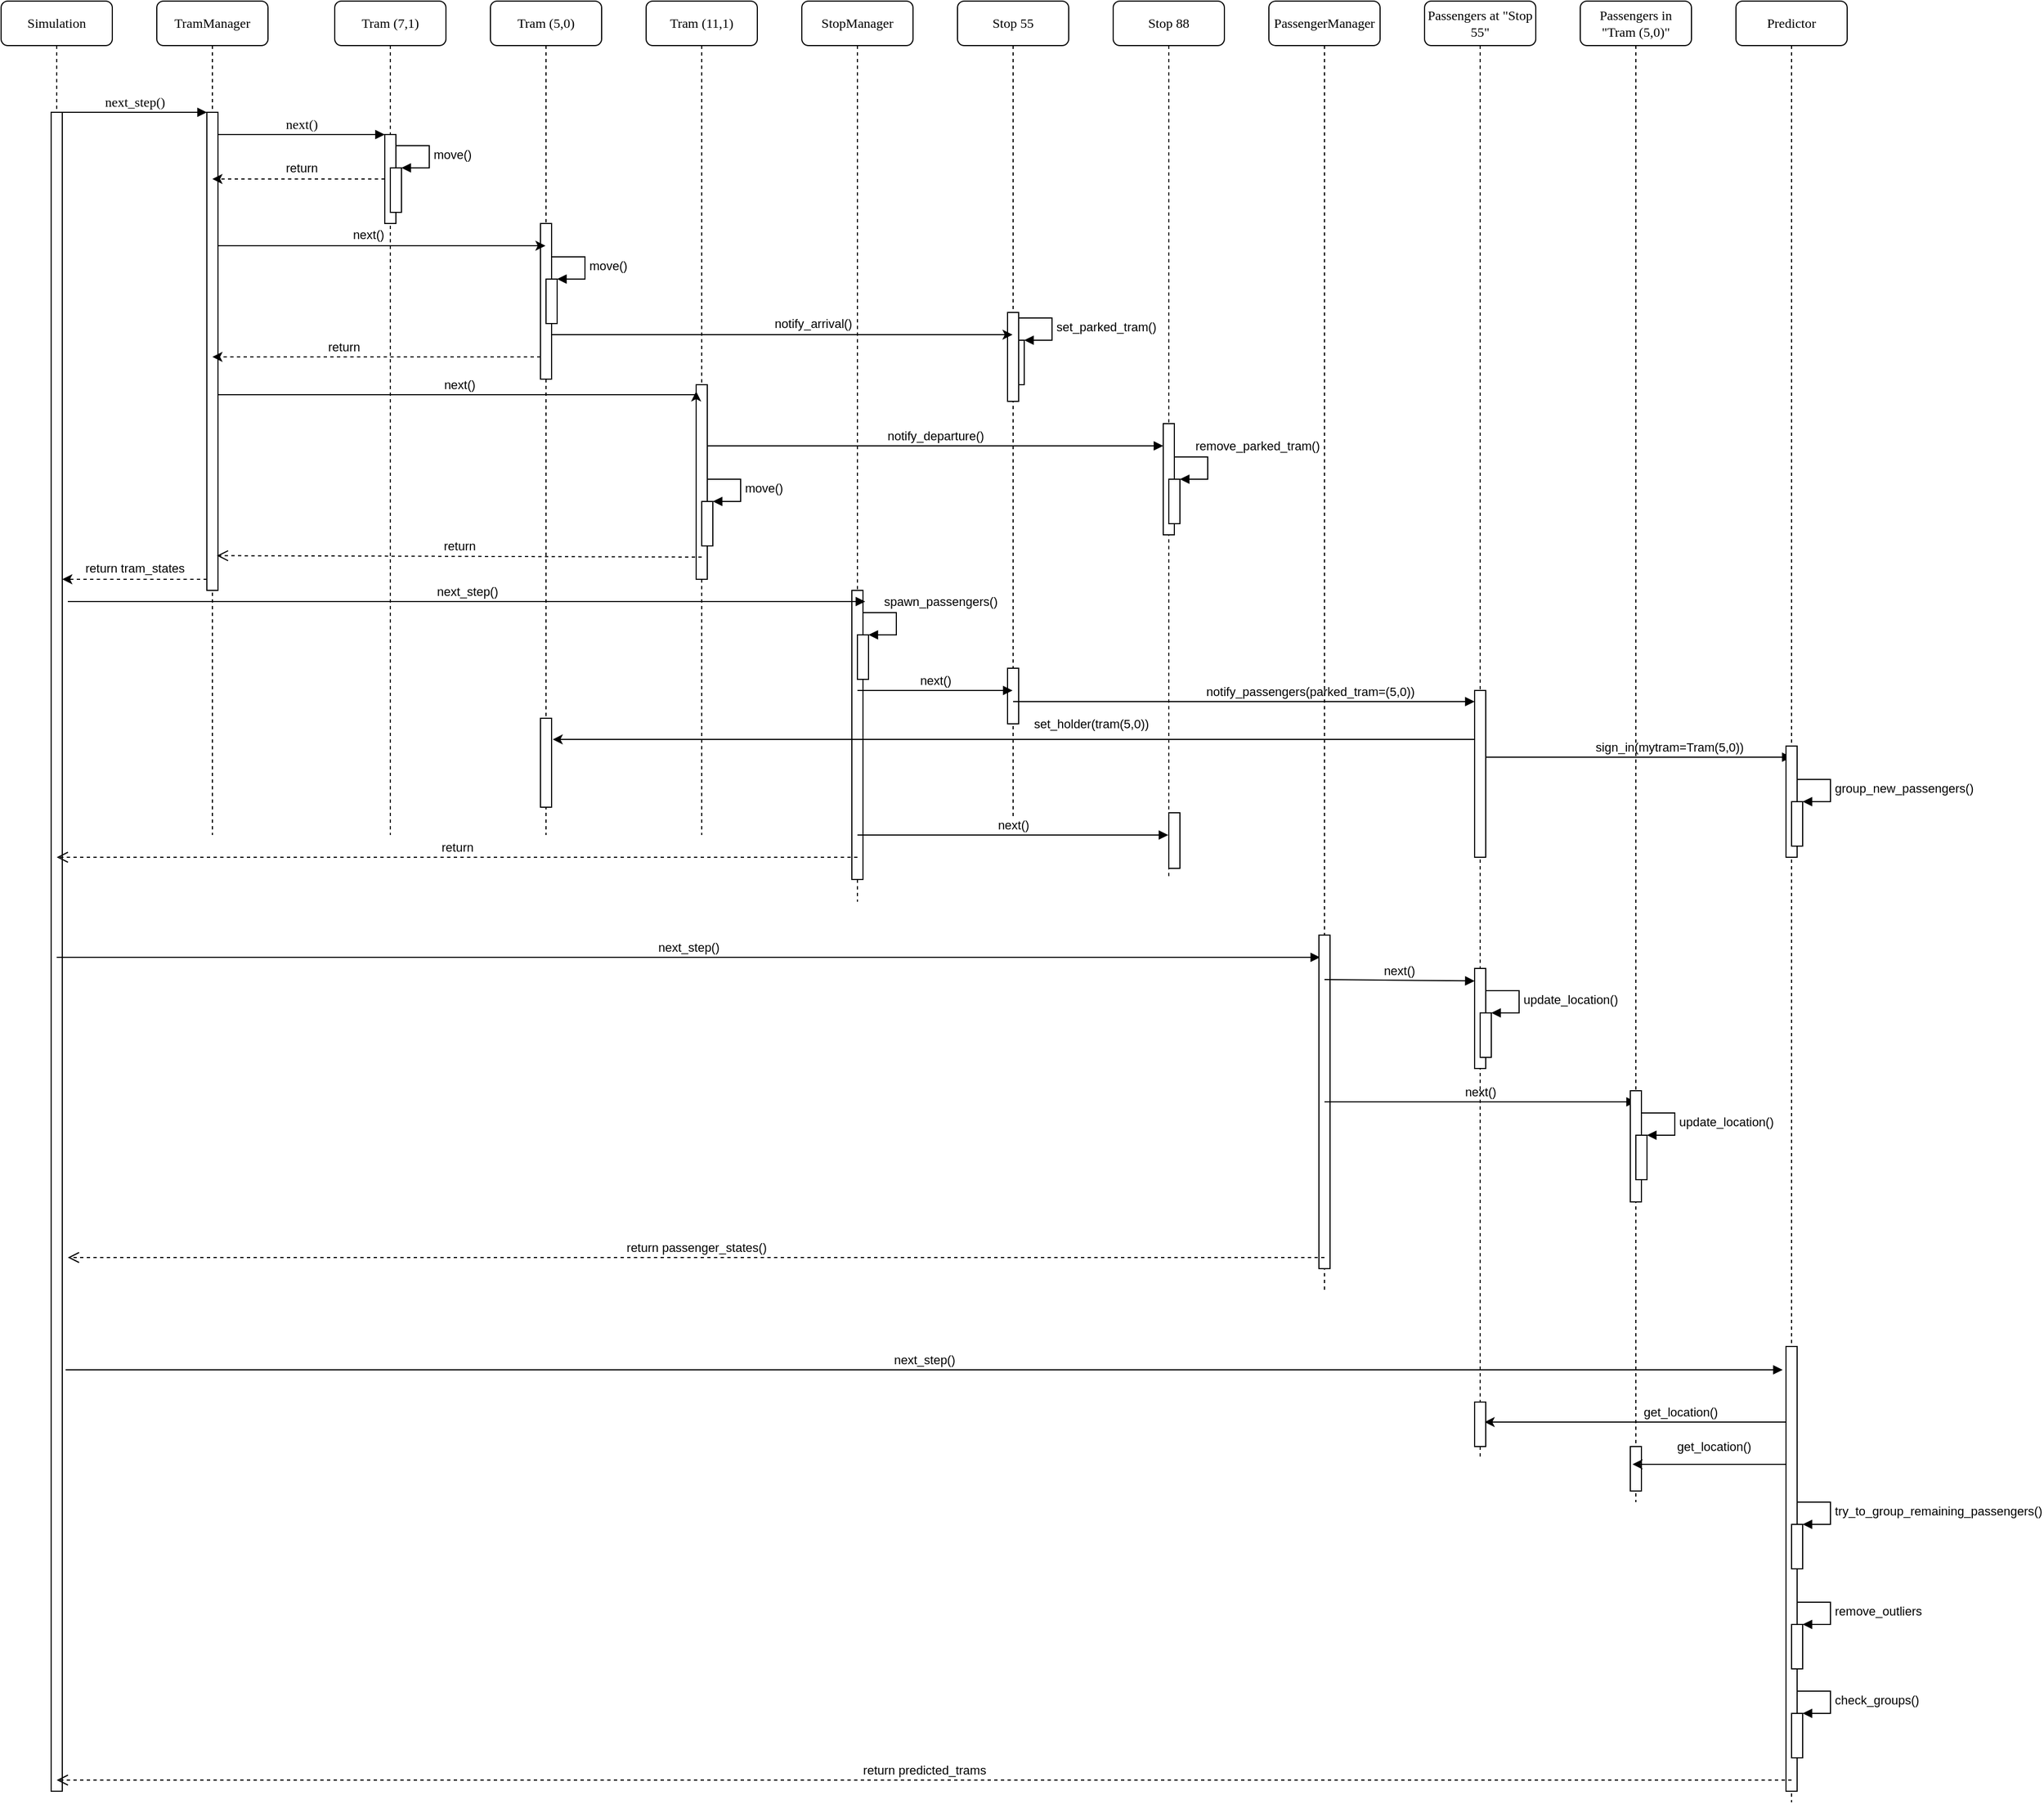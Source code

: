 <mxfile version="14.8.1" type="device"><diagram name="Page-1" id="13e1069c-82ec-6db2-03f1-153e76fe0fe0"><mxGraphModel dx="1390" dy="648" grid="1" gridSize="10" guides="1" tooltips="1" connect="1" arrows="1" fold="1" page="1" pageScale="1" pageWidth="1100" pageHeight="850" background="none" math="0" shadow="0"><root><mxCell id="0"/><mxCell id="1" parent="0"/><mxCell id="7baba1c4bc27f4b0-2" value="TramManager" style="shape=umlLifeline;perimeter=lifelinePerimeter;whiteSpace=wrap;html=1;container=1;collapsible=0;recursiveResize=0;outlineConnect=0;rounded=1;shadow=0;comic=0;labelBackgroundColor=none;strokeWidth=1;fontFamily=Verdana;fontSize=12;align=center;" parent="1" vertex="1"><mxGeometry x="240" y="80" width="100" height="750" as="geometry"/></mxCell><mxCell id="7baba1c4bc27f4b0-10" value="" style="html=1;points=[];perimeter=orthogonalPerimeter;rounded=0;shadow=0;comic=0;labelBackgroundColor=none;strokeWidth=1;fontFamily=Verdana;fontSize=12;align=center;" parent="7baba1c4bc27f4b0-2" vertex="1"><mxGeometry x="45" y="100" width="10" height="430" as="geometry"/></mxCell><mxCell id="7baba1c4bc27f4b0-3" value="Tram (7,1)" style="shape=umlLifeline;perimeter=lifelinePerimeter;whiteSpace=wrap;html=1;container=1;collapsible=0;recursiveResize=0;outlineConnect=0;rounded=1;shadow=0;comic=0;labelBackgroundColor=none;strokeWidth=1;fontFamily=Verdana;fontSize=12;align=center;" parent="1" vertex="1"><mxGeometry x="400" y="80" width="100" height="750" as="geometry"/></mxCell><mxCell id="7baba1c4bc27f4b0-13" value="" style="html=1;points=[];perimeter=orthogonalPerimeter;rounded=0;shadow=0;comic=0;labelBackgroundColor=none;strokeWidth=1;fontFamily=Verdana;fontSize=12;align=center;" parent="7baba1c4bc27f4b0-3" vertex="1"><mxGeometry x="45" y="120" width="10" height="80" as="geometry"/></mxCell><mxCell id="q5KS88bNXJeovlD_udnb-21" value="" style="html=1;points=[];perimeter=orthogonalPerimeter;" vertex="1" parent="7baba1c4bc27f4b0-3"><mxGeometry x="50" y="150" width="10" height="40" as="geometry"/></mxCell><mxCell id="q5KS88bNXJeovlD_udnb-22" value="move()" style="edgeStyle=orthogonalEdgeStyle;html=1;align=left;spacingLeft=2;endArrow=block;rounded=0;entryX=1;entryY=0;" edge="1" target="q5KS88bNXJeovlD_udnb-21" parent="7baba1c4bc27f4b0-3"><mxGeometry relative="1" as="geometry"><mxPoint x="55" y="130" as="sourcePoint"/><Array as="points"><mxPoint x="85" y="130"/></Array></mxGeometry></mxCell><mxCell id="7baba1c4bc27f4b0-4" value="Tram (5,0)" style="shape=umlLifeline;perimeter=lifelinePerimeter;whiteSpace=wrap;html=1;container=1;collapsible=0;recursiveResize=0;outlineConnect=0;rounded=1;shadow=0;comic=0;labelBackgroundColor=none;strokeWidth=1;fontFamily=Verdana;fontSize=12;align=center;" parent="1" vertex="1"><mxGeometry x="540" y="80" width="100" height="750" as="geometry"/></mxCell><mxCell id="q5KS88bNXJeovlD_udnb-59" value="" style="html=1;points=[];perimeter=orthogonalPerimeter;" vertex="1" parent="7baba1c4bc27f4b0-4"><mxGeometry x="45" y="645" width="10" height="80" as="geometry"/></mxCell><mxCell id="7baba1c4bc27f4b0-5" value="Tram (11,1)" style="shape=umlLifeline;perimeter=lifelinePerimeter;whiteSpace=wrap;html=1;container=1;collapsible=0;recursiveResize=0;outlineConnect=0;rounded=1;shadow=0;comic=0;labelBackgroundColor=none;strokeWidth=1;fontFamily=Verdana;fontSize=12;align=center;" parent="1" vertex="1"><mxGeometry x="680" y="80" width="100" height="750" as="geometry"/></mxCell><mxCell id="7baba1c4bc27f4b0-6" value="Stop 55" style="shape=umlLifeline;perimeter=lifelinePerimeter;whiteSpace=wrap;html=1;container=1;collapsible=0;recursiveResize=0;outlineConnect=0;rounded=1;shadow=0;comic=0;labelBackgroundColor=none;strokeWidth=1;fontFamily=Verdana;fontSize=12;align=center;" parent="1" vertex="1"><mxGeometry x="960" y="80" width="100" height="740" as="geometry"/></mxCell><mxCell id="q5KS88bNXJeovlD_udnb-19" value="" style="html=1;points=[];perimeter=orthogonalPerimeter;" vertex="1" parent="7baba1c4bc27f4b0-6"><mxGeometry x="50" y="305" width="10" height="40" as="geometry"/></mxCell><mxCell id="q5KS88bNXJeovlD_udnb-20" value="set_parked_tram()" style="edgeStyle=orthogonalEdgeStyle;html=1;align=left;spacingLeft=2;endArrow=block;rounded=0;entryX=1;entryY=0;" edge="1" target="q5KS88bNXJeovlD_udnb-19" parent="7baba1c4bc27f4b0-6"><mxGeometry relative="1" as="geometry"><mxPoint x="55" y="285" as="sourcePoint"/><Array as="points"><mxPoint x="85" y="285"/></Array></mxGeometry></mxCell><mxCell id="q5KS88bNXJeovlD_udnb-37" value="" style="html=1;points=[];perimeter=orthogonalPerimeter;" vertex="1" parent="7baba1c4bc27f4b0-6"><mxGeometry x="45" y="600" width="10" height="50" as="geometry"/></mxCell><mxCell id="q5KS88bNXJeovlD_udnb-39" value="notify_passengers(parked_tram=(5,0))" style="html=1;verticalAlign=bottom;endArrow=block;" edge="1" parent="7baba1c4bc27f4b0-6" target="q5KS88bNXJeovlD_udnb-38"><mxGeometry x="0.286" width="80" relative="1" as="geometry"><mxPoint x="50" y="630" as="sourcePoint"/><mxPoint x="470" y="630" as="targetPoint"/><mxPoint as="offset"/></mxGeometry></mxCell><mxCell id="7baba1c4bc27f4b0-7" value="Stop 88" style="shape=umlLifeline;perimeter=lifelinePerimeter;whiteSpace=wrap;html=1;container=1;collapsible=0;recursiveResize=0;outlineConnect=0;rounded=1;shadow=0;comic=0;labelBackgroundColor=none;strokeWidth=1;fontFamily=Verdana;fontSize=12;align=center;" parent="1" vertex="1"><mxGeometry x="1100" y="80" width="100" height="790" as="geometry"/></mxCell><mxCell id="q5KS88bNXJeovlD_udnb-23" value="" style="html=1;points=[];perimeter=orthogonalPerimeter;" vertex="1" parent="7baba1c4bc27f4b0-7"><mxGeometry x="45" y="380" width="10" height="100" as="geometry"/></mxCell><mxCell id="q5KS88bNXJeovlD_udnb-27" value="" style="html=1;points=[];perimeter=orthogonalPerimeter;" vertex="1" parent="7baba1c4bc27f4b0-7"><mxGeometry x="50" y="430" width="10" height="40" as="geometry"/></mxCell><mxCell id="q5KS88bNXJeovlD_udnb-28" value="remove_parked_tram()" style="edgeStyle=orthogonalEdgeStyle;html=1;align=left;spacingLeft=2;endArrow=block;rounded=0;entryX=1;entryY=0;" edge="1" target="q5KS88bNXJeovlD_udnb-27" parent="7baba1c4bc27f4b0-7"><mxGeometry x="-0.6" y="10" relative="1" as="geometry"><mxPoint x="55" y="410" as="sourcePoint"/><Array as="points"><mxPoint x="85" y="410"/></Array><mxPoint as="offset"/></mxGeometry></mxCell><mxCell id="q5KS88bNXJeovlD_udnb-43" value="" style="html=1;points=[];perimeter=orthogonalPerimeter;" vertex="1" parent="7baba1c4bc27f4b0-7"><mxGeometry x="50" y="730" width="10" height="50" as="geometry"/></mxCell><mxCell id="7baba1c4bc27f4b0-8" value="Simulation&lt;br&gt;" style="shape=umlLifeline;perimeter=lifelinePerimeter;whiteSpace=wrap;html=1;container=1;collapsible=0;recursiveResize=0;outlineConnect=0;rounded=1;shadow=0;comic=0;labelBackgroundColor=none;strokeWidth=1;fontFamily=Verdana;fontSize=12;align=center;" parent="1" vertex="1"><mxGeometry x="100" y="80" width="100" height="1610" as="geometry"/></mxCell><mxCell id="7baba1c4bc27f4b0-9" value="" style="html=1;points=[];perimeter=orthogonalPerimeter;rounded=0;shadow=0;comic=0;labelBackgroundColor=none;strokeWidth=1;fontFamily=Verdana;fontSize=12;align=center;" parent="7baba1c4bc27f4b0-8" vertex="1"><mxGeometry x="45" y="100" width="10" height="1510" as="geometry"/></mxCell><mxCell id="q5KS88bNXJeovlD_udnb-47" value="next_step()" style="html=1;verticalAlign=bottom;endArrow=block;" edge="1" parent="7baba1c4bc27f4b0-8"><mxGeometry width="80" relative="1" as="geometry"><mxPoint x="50" y="860" as="sourcePoint"/><mxPoint x="1186" y="860" as="targetPoint"/></mxGeometry></mxCell><mxCell id="u4M_NqLBhDCt_WecXNWd-27" style="edgeStyle=none;rounded=0;orthogonalLoop=1;jettySize=auto;html=1;dashed=1;" parent="1" source="7baba1c4bc27f4b0-16" target="7baba1c4bc27f4b0-2" edge="1"><mxGeometry relative="1" as="geometry"><Array as="points"><mxPoint x="480" y="400"/></Array></mxGeometry></mxCell><mxCell id="u4M_NqLBhDCt_WecXNWd-28" value="return" style="edgeLabel;html=1;align=center;verticalAlign=middle;resizable=0;points=[];" parent="u4M_NqLBhDCt_WecXNWd-27" vertex="1" connectable="0"><mxGeometry x="-0.356" relative="1" as="geometry"><mxPoint x="-82" y="-9" as="offset"/></mxGeometry></mxCell><mxCell id="7baba1c4bc27f4b0-16" value="" style="html=1;points=[];perimeter=orthogonalPerimeter;rounded=0;shadow=0;comic=0;labelBackgroundColor=none;strokeWidth=1;fontFamily=Verdana;fontSize=12;align=center;" parent="1" vertex="1"><mxGeometry x="585" y="280" width="10" height="140" as="geometry"/></mxCell><mxCell id="7baba1c4bc27f4b0-19" value="" style="html=1;points=[];perimeter=orthogonalPerimeter;rounded=0;shadow=0;comic=0;labelBackgroundColor=none;strokeWidth=1;fontFamily=Verdana;fontSize=12;align=center;" parent="1" vertex="1"><mxGeometry x="725" y="425" width="10" height="175" as="geometry"/></mxCell><mxCell id="7baba1c4bc27f4b0-11" value="next_step()" style="html=1;verticalAlign=bottom;endArrow=block;entryX=0;entryY=0;labelBackgroundColor=none;fontFamily=Verdana;fontSize=12;edgeStyle=elbowEdgeStyle;elbow=vertical;" parent="1" source="7baba1c4bc27f4b0-9" target="7baba1c4bc27f4b0-10" edge="1"><mxGeometry relative="1" as="geometry"><mxPoint x="220" y="190" as="sourcePoint"/></mxGeometry></mxCell><mxCell id="7baba1c4bc27f4b0-14" value="next()" style="html=1;verticalAlign=bottom;endArrow=block;entryX=0;entryY=0;labelBackgroundColor=none;fontFamily=Verdana;fontSize=12;edgeStyle=elbowEdgeStyle;elbow=vertical;" parent="1" source="7baba1c4bc27f4b0-10" target="7baba1c4bc27f4b0-13" edge="1"><mxGeometry relative="1" as="geometry"><mxPoint x="370" y="200" as="sourcePoint"/></mxGeometry></mxCell><mxCell id="u4M_NqLBhDCt_WecXNWd-1" value="StopManager" style="shape=umlLifeline;perimeter=lifelinePerimeter;whiteSpace=wrap;html=1;container=1;collapsible=0;recursiveResize=0;outlineConnect=0;rounded=1;shadow=0;comic=0;labelBackgroundColor=none;strokeWidth=1;fontFamily=Verdana;fontSize=12;align=center;" parent="1" vertex="1"><mxGeometry x="820" y="80" width="100" height="810" as="geometry"/></mxCell><mxCell id="q5KS88bNXJeovlD_udnb-34" value="" style="html=1;points=[];perimeter=orthogonalPerimeter;" vertex="1" parent="u4M_NqLBhDCt_WecXNWd-1"><mxGeometry x="45" y="530" width="10" height="260" as="geometry"/></mxCell><mxCell id="q5KS88bNXJeovlD_udnb-36" value="next()" style="html=1;verticalAlign=bottom;endArrow=block;" edge="1" parent="u4M_NqLBhDCt_WecXNWd-1" target="7baba1c4bc27f4b0-6"><mxGeometry width="80" relative="1" as="geometry"><mxPoint x="50" y="620" as="sourcePoint"/><mxPoint x="130" y="610" as="targetPoint"/><Array as="points"><mxPoint x="120" y="620"/></Array></mxGeometry></mxCell><mxCell id="q5KS88bNXJeovlD_udnb-44" value="next()" style="html=1;verticalAlign=bottom;endArrow=block;" edge="1" parent="u4M_NqLBhDCt_WecXNWd-1" target="7baba1c4bc27f4b0-7"><mxGeometry width="80" relative="1" as="geometry"><mxPoint x="50" y="750" as="sourcePoint"/><mxPoint x="130" y="750" as="targetPoint"/></mxGeometry></mxCell><mxCell id="q5KS88bNXJeovlD_udnb-90" value="" style="html=1;points=[];perimeter=orthogonalPerimeter;" vertex="1" parent="u4M_NqLBhDCt_WecXNWd-1"><mxGeometry x="50" y="570" width="10" height="40" as="geometry"/></mxCell><mxCell id="q5KS88bNXJeovlD_udnb-91" value="spawn_passengers()" style="edgeStyle=orthogonalEdgeStyle;html=1;align=left;spacingLeft=2;endArrow=block;rounded=0;entryX=1;entryY=0;" edge="1" target="q5KS88bNXJeovlD_udnb-90" parent="u4M_NqLBhDCt_WecXNWd-1"><mxGeometry x="-0.6" y="10" relative="1" as="geometry"><mxPoint x="55" y="550" as="sourcePoint"/><Array as="points"><mxPoint x="85" y="550"/></Array><mxPoint as="offset"/></mxGeometry></mxCell><mxCell id="u4M_NqLBhDCt_WecXNWd-2" value="PassengerManager" style="shape=umlLifeline;perimeter=lifelinePerimeter;whiteSpace=wrap;html=1;container=1;collapsible=0;recursiveResize=0;outlineConnect=0;rounded=1;shadow=0;comic=0;labelBackgroundColor=none;strokeWidth=1;fontFamily=Verdana;fontSize=12;align=center;" parent="1" vertex="1"><mxGeometry x="1240" y="80" width="100" height="1160" as="geometry"/></mxCell><mxCell id="q5KS88bNXJeovlD_udnb-46" value="" style="html=1;points=[];perimeter=orthogonalPerimeter;" vertex="1" parent="u4M_NqLBhDCt_WecXNWd-2"><mxGeometry x="45" y="840" width="10" height="300" as="geometry"/></mxCell><mxCell id="q5KS88bNXJeovlD_udnb-49" value="next()" style="html=1;verticalAlign=bottom;endArrow=block;entryX=0;entryY=0.125;entryDx=0;entryDy=0;entryPerimeter=0;" edge="1" parent="u4M_NqLBhDCt_WecXNWd-2" target="q5KS88bNXJeovlD_udnb-48"><mxGeometry width="80" relative="1" as="geometry"><mxPoint x="50" y="880" as="sourcePoint"/><mxPoint x="130" y="880" as="targetPoint"/></mxGeometry></mxCell><mxCell id="q5KS88bNXJeovlD_udnb-53" value="next()" style="html=1;verticalAlign=bottom;endArrow=block;" edge="1" parent="u4M_NqLBhDCt_WecXNWd-2"><mxGeometry width="80" relative="1" as="geometry"><mxPoint x="50" y="990" as="sourcePoint"/><mxPoint x="330" y="990" as="targetPoint"/></mxGeometry></mxCell><mxCell id="u4M_NqLBhDCt_WecXNWd-3" value="Passengers at &quot;Stop 55&quot;" style="shape=umlLifeline;perimeter=lifelinePerimeter;whiteSpace=wrap;html=1;container=1;collapsible=0;recursiveResize=0;outlineConnect=0;rounded=1;shadow=0;comic=0;labelBackgroundColor=none;strokeWidth=1;fontFamily=Verdana;fontSize=12;align=center;" parent="1" vertex="1"><mxGeometry x="1380" y="80" width="100" height="1310" as="geometry"/></mxCell><mxCell id="q5KS88bNXJeovlD_udnb-48" value="" style="html=1;points=[];perimeter=orthogonalPerimeter;" vertex="1" parent="u4M_NqLBhDCt_WecXNWd-3"><mxGeometry x="45" y="870" width="10" height="90" as="geometry"/></mxCell><mxCell id="q5KS88bNXJeovlD_udnb-50" value="" style="html=1;points=[];perimeter=orthogonalPerimeter;" vertex="1" parent="u4M_NqLBhDCt_WecXNWd-3"><mxGeometry x="50" y="910" width="10" height="40" as="geometry"/></mxCell><mxCell id="q5KS88bNXJeovlD_udnb-51" value="update_location()" style="edgeStyle=orthogonalEdgeStyle;html=1;align=left;spacingLeft=2;endArrow=block;rounded=0;entryX=1;entryY=0;" edge="1" target="q5KS88bNXJeovlD_udnb-50" parent="u4M_NqLBhDCt_WecXNWd-3"><mxGeometry relative="1" as="geometry"><mxPoint x="55" y="890" as="sourcePoint"/><Array as="points"><mxPoint x="85" y="890"/></Array></mxGeometry></mxCell><mxCell id="q5KS88bNXJeovlD_udnb-63" value="sign_in(mytram=Tram(5,0))" style="html=1;verticalAlign=bottom;endArrow=block;" edge="1" parent="u4M_NqLBhDCt_WecXNWd-3"><mxGeometry x="0.214" width="80" relative="1" as="geometry"><mxPoint x="50" y="680" as="sourcePoint"/><mxPoint x="330" y="680" as="targetPoint"/><mxPoint as="offset"/></mxGeometry></mxCell><mxCell id="q5KS88bNXJeovlD_udnb-71" value="" style="html=1;points=[];perimeter=orthogonalPerimeter;" vertex="1" parent="u4M_NqLBhDCt_WecXNWd-3"><mxGeometry x="45" y="1260" width="10" height="40" as="geometry"/></mxCell><mxCell id="u4M_NqLBhDCt_WecXNWd-4" value="Passengers in &quot;Tram (5,0)&quot;" style="shape=umlLifeline;perimeter=lifelinePerimeter;whiteSpace=wrap;html=1;container=1;collapsible=0;recursiveResize=0;outlineConnect=0;rounded=1;shadow=0;comic=0;labelBackgroundColor=none;strokeWidth=1;fontFamily=Verdana;fontSize=12;align=center;" parent="1" vertex="1"><mxGeometry x="1520" y="80" width="100" height="1350" as="geometry"/></mxCell><mxCell id="q5KS88bNXJeovlD_udnb-52" value="" style="html=1;points=[];perimeter=orthogonalPerimeter;" vertex="1" parent="u4M_NqLBhDCt_WecXNWd-4"><mxGeometry x="45" y="980" width="10" height="100" as="geometry"/></mxCell><mxCell id="q5KS88bNXJeovlD_udnb-54" value="" style="html=1;points=[];perimeter=orthogonalPerimeter;" vertex="1" parent="u4M_NqLBhDCt_WecXNWd-4"><mxGeometry x="50" y="1020" width="10" height="40" as="geometry"/></mxCell><mxCell id="q5KS88bNXJeovlD_udnb-55" value="update_location()" style="edgeStyle=orthogonalEdgeStyle;html=1;align=left;spacingLeft=2;endArrow=block;rounded=0;entryX=1;entryY=0;" edge="1" target="q5KS88bNXJeovlD_udnb-54" parent="u4M_NqLBhDCt_WecXNWd-4"><mxGeometry relative="1" as="geometry"><mxPoint x="55" y="1000" as="sourcePoint"/><Array as="points"><mxPoint x="85" y="1000"/></Array></mxGeometry></mxCell><mxCell id="q5KS88bNXJeovlD_udnb-74" value="" style="html=1;points=[];perimeter=orthogonalPerimeter;" vertex="1" parent="u4M_NqLBhDCt_WecXNWd-4"><mxGeometry x="45" y="1300" width="10" height="40" as="geometry"/></mxCell><mxCell id="u4M_NqLBhDCt_WecXNWd-5" value="Predictor" style="shape=umlLifeline;perimeter=lifelinePerimeter;whiteSpace=wrap;html=1;container=1;collapsible=0;recursiveResize=0;outlineConnect=0;rounded=1;shadow=0;comic=0;labelBackgroundColor=none;strokeWidth=1;fontFamily=Verdana;fontSize=12;align=center;" parent="1" vertex="1"><mxGeometry x="1660" y="80" width="100" height="1620" as="geometry"/></mxCell><mxCell id="q5KS88bNXJeovlD_udnb-57" value="" style="html=1;points=[];perimeter=orthogonalPerimeter;" vertex="1" parent="u4M_NqLBhDCt_WecXNWd-5"><mxGeometry x="45" y="1210" width="10" height="400" as="geometry"/></mxCell><mxCell id="q5KS88bNXJeovlD_udnb-62" value="" style="html=1;points=[];perimeter=orthogonalPerimeter;" vertex="1" parent="u4M_NqLBhDCt_WecXNWd-5"><mxGeometry x="45" y="670" width="10" height="100" as="geometry"/></mxCell><mxCell id="q5KS88bNXJeovlD_udnb-64" value="" style="html=1;points=[];perimeter=orthogonalPerimeter;" vertex="1" parent="u4M_NqLBhDCt_WecXNWd-5"><mxGeometry x="50" y="720" width="10" height="40" as="geometry"/></mxCell><mxCell id="q5KS88bNXJeovlD_udnb-65" value="group_new_passengers()" style="edgeStyle=orthogonalEdgeStyle;html=1;align=left;spacingLeft=2;endArrow=block;rounded=0;entryX=1;entryY=0;" edge="1" target="q5KS88bNXJeovlD_udnb-64" parent="u4M_NqLBhDCt_WecXNWd-5"><mxGeometry relative="1" as="geometry"><mxPoint x="55" y="700" as="sourcePoint"/><Array as="points"><mxPoint x="85" y="700"/></Array></mxGeometry></mxCell><mxCell id="q5KS88bNXJeovlD_udnb-79" value="" style="html=1;points=[];perimeter=orthogonalPerimeter;" vertex="1" parent="u4M_NqLBhDCt_WecXNWd-5"><mxGeometry x="50" y="1370" width="10" height="40" as="geometry"/></mxCell><mxCell id="q5KS88bNXJeovlD_udnb-80" value="try_to_group_remaining_passengers()" style="edgeStyle=orthogonalEdgeStyle;html=1;align=left;spacingLeft=2;endArrow=block;rounded=0;entryX=1;entryY=0;" edge="1" target="q5KS88bNXJeovlD_udnb-79" parent="u4M_NqLBhDCt_WecXNWd-5"><mxGeometry relative="1" as="geometry"><mxPoint x="55" y="1350" as="sourcePoint"/><Array as="points"><mxPoint x="85" y="1350"/></Array></mxGeometry></mxCell><mxCell id="q5KS88bNXJeovlD_udnb-83" value="" style="html=1;points=[];perimeter=orthogonalPerimeter;" vertex="1" parent="u4M_NqLBhDCt_WecXNWd-5"><mxGeometry x="50" y="1460" width="10" height="40" as="geometry"/></mxCell><mxCell id="q5KS88bNXJeovlD_udnb-84" value="remove_outliers" style="edgeStyle=orthogonalEdgeStyle;html=1;align=left;spacingLeft=2;endArrow=block;rounded=0;entryX=1;entryY=0;" edge="1" target="q5KS88bNXJeovlD_udnb-83" parent="u4M_NqLBhDCt_WecXNWd-5"><mxGeometry relative="1" as="geometry"><mxPoint x="55" y="1440" as="sourcePoint"/><Array as="points"><mxPoint x="85" y="1440"/></Array></mxGeometry></mxCell><mxCell id="q5KS88bNXJeovlD_udnb-87" value="" style="html=1;points=[];perimeter=orthogonalPerimeter;" vertex="1" parent="u4M_NqLBhDCt_WecXNWd-5"><mxGeometry x="50" y="1540" width="10" height="40" as="geometry"/></mxCell><mxCell id="q5KS88bNXJeovlD_udnb-88" value="check_groups()" style="edgeStyle=orthogonalEdgeStyle;html=1;align=left;spacingLeft=2;endArrow=block;rounded=0;entryX=1;entryY=0;" edge="1" target="q5KS88bNXJeovlD_udnb-87" parent="u4M_NqLBhDCt_WecXNWd-5"><mxGeometry relative="1" as="geometry"><mxPoint x="55" y="1520" as="sourcePoint"/><Array as="points"><mxPoint x="85" y="1520"/></Array></mxGeometry></mxCell><mxCell id="u4M_NqLBhDCt_WecXNWd-11" style="rounded=0;orthogonalLoop=1;jettySize=auto;html=1;dashed=1;" parent="1" source="7baba1c4bc27f4b0-13" target="7baba1c4bc27f4b0-2" edge="1"><mxGeometry relative="1" as="geometry"/></mxCell><mxCell id="u4M_NqLBhDCt_WecXNWd-12" value="return" style="edgeLabel;html=1;align=center;verticalAlign=middle;resizable=0;points=[];" parent="u4M_NqLBhDCt_WecXNWd-11" vertex="1" connectable="0"><mxGeometry x="-0.28" y="-4" relative="1" as="geometry"><mxPoint x="-19" y="-6" as="offset"/></mxGeometry></mxCell><mxCell id="u4M_NqLBhDCt_WecXNWd-19" style="edgeStyle=none;rounded=0;orthogonalLoop=1;jettySize=auto;html=1;" parent="1" source="7baba1c4bc27f4b0-10" target="7baba1c4bc27f4b0-4" edge="1"><mxGeometry relative="1" as="geometry"><Array as="points"><mxPoint x="470" y="300"/></Array></mxGeometry></mxCell><mxCell id="u4M_NqLBhDCt_WecXNWd-20" value="next()" style="edgeLabel;html=1;align=center;verticalAlign=middle;resizable=0;points=[];" parent="u4M_NqLBhDCt_WecXNWd-19" vertex="1" connectable="0"><mxGeometry x="0.494" y="-4" relative="1" as="geometry"><mxPoint x="-85" y="-14" as="offset"/></mxGeometry></mxCell><mxCell id="q5KS88bNXJeovlD_udnb-1" value="" style="html=1;points=[];perimeter=orthogonalPerimeter;rounded=0;shadow=0;comic=0;labelBackgroundColor=none;strokeWidth=1;fontFamily=Verdana;fontSize=12;align=center;" vertex="1" parent="1"><mxGeometry x="1005" y="360" width="10" height="80" as="geometry"/></mxCell><mxCell id="u4M_NqLBhDCt_WecXNWd-25" style="edgeStyle=none;rounded=0;orthogonalLoop=1;jettySize=auto;html=1;" parent="1" source="7baba1c4bc27f4b0-16" target="7baba1c4bc27f4b0-6" edge="1"><mxGeometry relative="1" as="geometry"><Array as="points"><mxPoint x="770" y="380"/></Array></mxGeometry></mxCell><mxCell id="u4M_NqLBhDCt_WecXNWd-26" value="notify_arrival()" style="edgeLabel;html=1;align=center;verticalAlign=middle;resizable=0;points=[];" parent="u4M_NqLBhDCt_WecXNWd-25" vertex="1" connectable="0"><mxGeometry x="-0.14" relative="1" as="geometry"><mxPoint x="57" y="-10" as="offset"/></mxGeometry></mxCell><mxCell id="q5KS88bNXJeovlD_udnb-5" style="edgeStyle=orthogonalEdgeStyle;rounded=0;orthogonalLoop=1;jettySize=auto;html=1;dashed=1;" edge="1" parent="1" source="7baba1c4bc27f4b0-10" target="7baba1c4bc27f4b0-9"><mxGeometry relative="1" as="geometry"><Array as="points"><mxPoint x="220" y="600"/><mxPoint x="220" y="600"/></Array></mxGeometry></mxCell><mxCell id="q5KS88bNXJeovlD_udnb-6" value="return tram_states" style="edgeLabel;html=1;align=center;verticalAlign=middle;resizable=0;points=[];" vertex="1" connectable="0" parent="q5KS88bNXJeovlD_udnb-5"><mxGeometry x="-0.154" y="-1" relative="1" as="geometry"><mxPoint x="-10" y="-9" as="offset"/></mxGeometry></mxCell><mxCell id="q5KS88bNXJeovlD_udnb-7" style="edgeStyle=orthogonalEdgeStyle;rounded=0;orthogonalLoop=1;jettySize=auto;html=1;entryX=0;entryY=0.034;entryDx=0;entryDy=0;entryPerimeter=0;" edge="1" parent="1" source="7baba1c4bc27f4b0-10" target="7baba1c4bc27f4b0-19"><mxGeometry relative="1" as="geometry"><Array as="points"><mxPoint x="400" y="434"/><mxPoint x="400" y="434"/></Array></mxGeometry></mxCell><mxCell id="q5KS88bNXJeovlD_udnb-8" value="next()" style="edgeLabel;html=1;align=center;verticalAlign=middle;resizable=0;points=[];" vertex="1" connectable="0" parent="q5KS88bNXJeovlD_udnb-7"><mxGeometry x="0.049" y="-1" relative="1" as="geometry"><mxPoint x="-10" y="-10" as="offset"/></mxGeometry></mxCell><mxCell id="q5KS88bNXJeovlD_udnb-17" value="" style="html=1;points=[];perimeter=orthogonalPerimeter;" vertex="1" parent="1"><mxGeometry x="590" y="330" width="10" height="40" as="geometry"/></mxCell><mxCell id="q5KS88bNXJeovlD_udnb-18" value="move()" style="edgeStyle=orthogonalEdgeStyle;html=1;align=left;spacingLeft=2;endArrow=block;rounded=0;entryX=1;entryY=0;" edge="1" target="q5KS88bNXJeovlD_udnb-17" parent="1"><mxGeometry relative="1" as="geometry"><mxPoint x="595" y="310" as="sourcePoint"/><Array as="points"><mxPoint x="625" y="310"/></Array></mxGeometry></mxCell><mxCell id="q5KS88bNXJeovlD_udnb-24" value="notify_departure()" style="html=1;verticalAlign=bottom;endArrow=block;" edge="1" parent="1"><mxGeometry width="80" relative="1" as="geometry"><mxPoint x="735" y="480" as="sourcePoint"/><mxPoint x="1145" y="480" as="targetPoint"/></mxGeometry></mxCell><mxCell id="q5KS88bNXJeovlD_udnb-29" value="" style="html=1;points=[];perimeter=orthogonalPerimeter;" vertex="1" parent="1"><mxGeometry x="730" y="530" width="10" height="40" as="geometry"/></mxCell><mxCell id="q5KS88bNXJeovlD_udnb-30" value="move()" style="edgeStyle=orthogonalEdgeStyle;html=1;align=left;spacingLeft=2;endArrow=block;rounded=0;entryX=1;entryY=0;" edge="1" parent="1" target="q5KS88bNXJeovlD_udnb-29"><mxGeometry relative="1" as="geometry"><mxPoint x="735" y="510" as="sourcePoint"/><Array as="points"><mxPoint x="765" y="510"/></Array></mxGeometry></mxCell><mxCell id="q5KS88bNXJeovlD_udnb-33" value="return" style="html=1;verticalAlign=bottom;endArrow=open;dashed=1;endSize=8;entryX=0.54;entryY=0.665;entryDx=0;entryDy=0;entryPerimeter=0;" edge="1" parent="1" target="7baba1c4bc27f4b0-2"><mxGeometry relative="1" as="geometry"><mxPoint x="730" y="580" as="sourcePoint"/><mxPoint x="650" y="580" as="targetPoint"/></mxGeometry></mxCell><mxCell id="q5KS88bNXJeovlD_udnb-60" style="edgeStyle=orthogonalEdgeStyle;rounded=0;orthogonalLoop=1;jettySize=auto;html=1;entryX=1.1;entryY=0.238;entryDx=0;entryDy=0;entryPerimeter=0;" edge="1" parent="1" source="q5KS88bNXJeovlD_udnb-38" target="q5KS88bNXJeovlD_udnb-59"><mxGeometry relative="1" as="geometry"><Array as="points"><mxPoint x="1240" y="744"/><mxPoint x="1240" y="744"/></Array></mxGeometry></mxCell><mxCell id="q5KS88bNXJeovlD_udnb-61" value="set_holder(tram(5,0))" style="edgeLabel;html=1;align=center;verticalAlign=middle;resizable=0;points=[];" vertex="1" connectable="0" parent="q5KS88bNXJeovlD_udnb-60"><mxGeometry x="0.117" y="1" relative="1" as="geometry"><mxPoint x="118" y="-15" as="offset"/></mxGeometry></mxCell><mxCell id="q5KS88bNXJeovlD_udnb-38" value="" style="html=1;points=[];perimeter=orthogonalPerimeter;" vertex="1" parent="1"><mxGeometry x="1425" y="700" width="10" height="150" as="geometry"/></mxCell><mxCell id="q5KS88bNXJeovlD_udnb-45" value="return" style="html=1;verticalAlign=bottom;endArrow=open;dashed=1;endSize=8;" edge="1" parent="1" target="7baba1c4bc27f4b0-8"><mxGeometry relative="1" as="geometry"><mxPoint x="870" y="850" as="sourcePoint"/><mxPoint x="790" y="850" as="targetPoint"/></mxGeometry></mxCell><mxCell id="q5KS88bNXJeovlD_udnb-66" value="return passenger_states()" style="html=1;verticalAlign=bottom;endArrow=open;dashed=1;endSize=8;" edge="1" parent="1"><mxGeometry relative="1" as="geometry"><mxPoint x="1290" y="1210" as="sourcePoint"/><mxPoint x="160" y="1210" as="targetPoint"/></mxGeometry></mxCell><mxCell id="q5KS88bNXJeovlD_udnb-72" style="edgeStyle=orthogonalEdgeStyle;rounded=0;orthogonalLoop=1;jettySize=auto;html=1;entryX=0.9;entryY=0.45;entryDx=0;entryDy=0;entryPerimeter=0;" edge="1" parent="1" source="q5KS88bNXJeovlD_udnb-57" target="q5KS88bNXJeovlD_udnb-71"><mxGeometry relative="1" as="geometry"><mxPoint x="1440" y="1359" as="targetPoint"/><Array as="points"><mxPoint x="1670" y="1358"/><mxPoint x="1670" y="1358"/></Array></mxGeometry></mxCell><mxCell id="q5KS88bNXJeovlD_udnb-73" value="get_location()" style="edgeLabel;html=1;align=center;verticalAlign=middle;resizable=0;points=[];" vertex="1" connectable="0" parent="q5KS88bNXJeovlD_udnb-72"><mxGeometry x="-0.21" y="1" relative="1" as="geometry"><mxPoint x="12" y="-10" as="offset"/></mxGeometry></mxCell><mxCell id="q5KS88bNXJeovlD_udnb-77" style="edgeStyle=orthogonalEdgeStyle;rounded=0;orthogonalLoop=1;jettySize=auto;html=1;entryX=0.2;entryY=0.4;entryDx=0;entryDy=0;entryPerimeter=0;" edge="1" parent="1" source="q5KS88bNXJeovlD_udnb-57" target="q5KS88bNXJeovlD_udnb-74"><mxGeometry relative="1" as="geometry"><Array as="points"><mxPoint x="1680" y="1396"/><mxPoint x="1680" y="1396"/></Array></mxGeometry></mxCell><mxCell id="q5KS88bNXJeovlD_udnb-78" value="get_location()" style="edgeLabel;html=1;align=center;verticalAlign=middle;resizable=0;points=[];" vertex="1" connectable="0" parent="q5KS88bNXJeovlD_udnb-77"><mxGeometry x="-0.232" y="1" relative="1" as="geometry"><mxPoint x="-12" y="-17" as="offset"/></mxGeometry></mxCell><mxCell id="q5KS88bNXJeovlD_udnb-89" value="return predicted_trams" style="html=1;verticalAlign=bottom;endArrow=open;dashed=1;endSize=8;" edge="1" parent="1"><mxGeometry relative="1" as="geometry"><mxPoint x="1710" y="1680" as="sourcePoint"/><mxPoint x="150" y="1680" as="targetPoint"/></mxGeometry></mxCell><mxCell id="q5KS88bNXJeovlD_udnb-69" value="next_step()" style="html=1;verticalAlign=bottom;endArrow=block;exitX=1.3;exitY=0.749;exitDx=0;exitDy=0;exitPerimeter=0;" edge="1" parent="1" source="7baba1c4bc27f4b0-9"><mxGeometry width="80" relative="1" as="geometry"><mxPoint x="150" y="1300" as="sourcePoint"/><mxPoint x="1702" y="1311" as="targetPoint"/></mxGeometry></mxCell><mxCell id="q5KS88bNXJeovlD_udnb-35" value="next_step()" style="html=1;verticalAlign=bottom;endArrow=block;" edge="1" parent="1"><mxGeometry width="80" relative="1" as="geometry"><mxPoint x="160" y="620" as="sourcePoint"/><mxPoint x="877" y="620" as="targetPoint"/></mxGeometry></mxCell></root></mxGraphModel></diagram></mxfile>